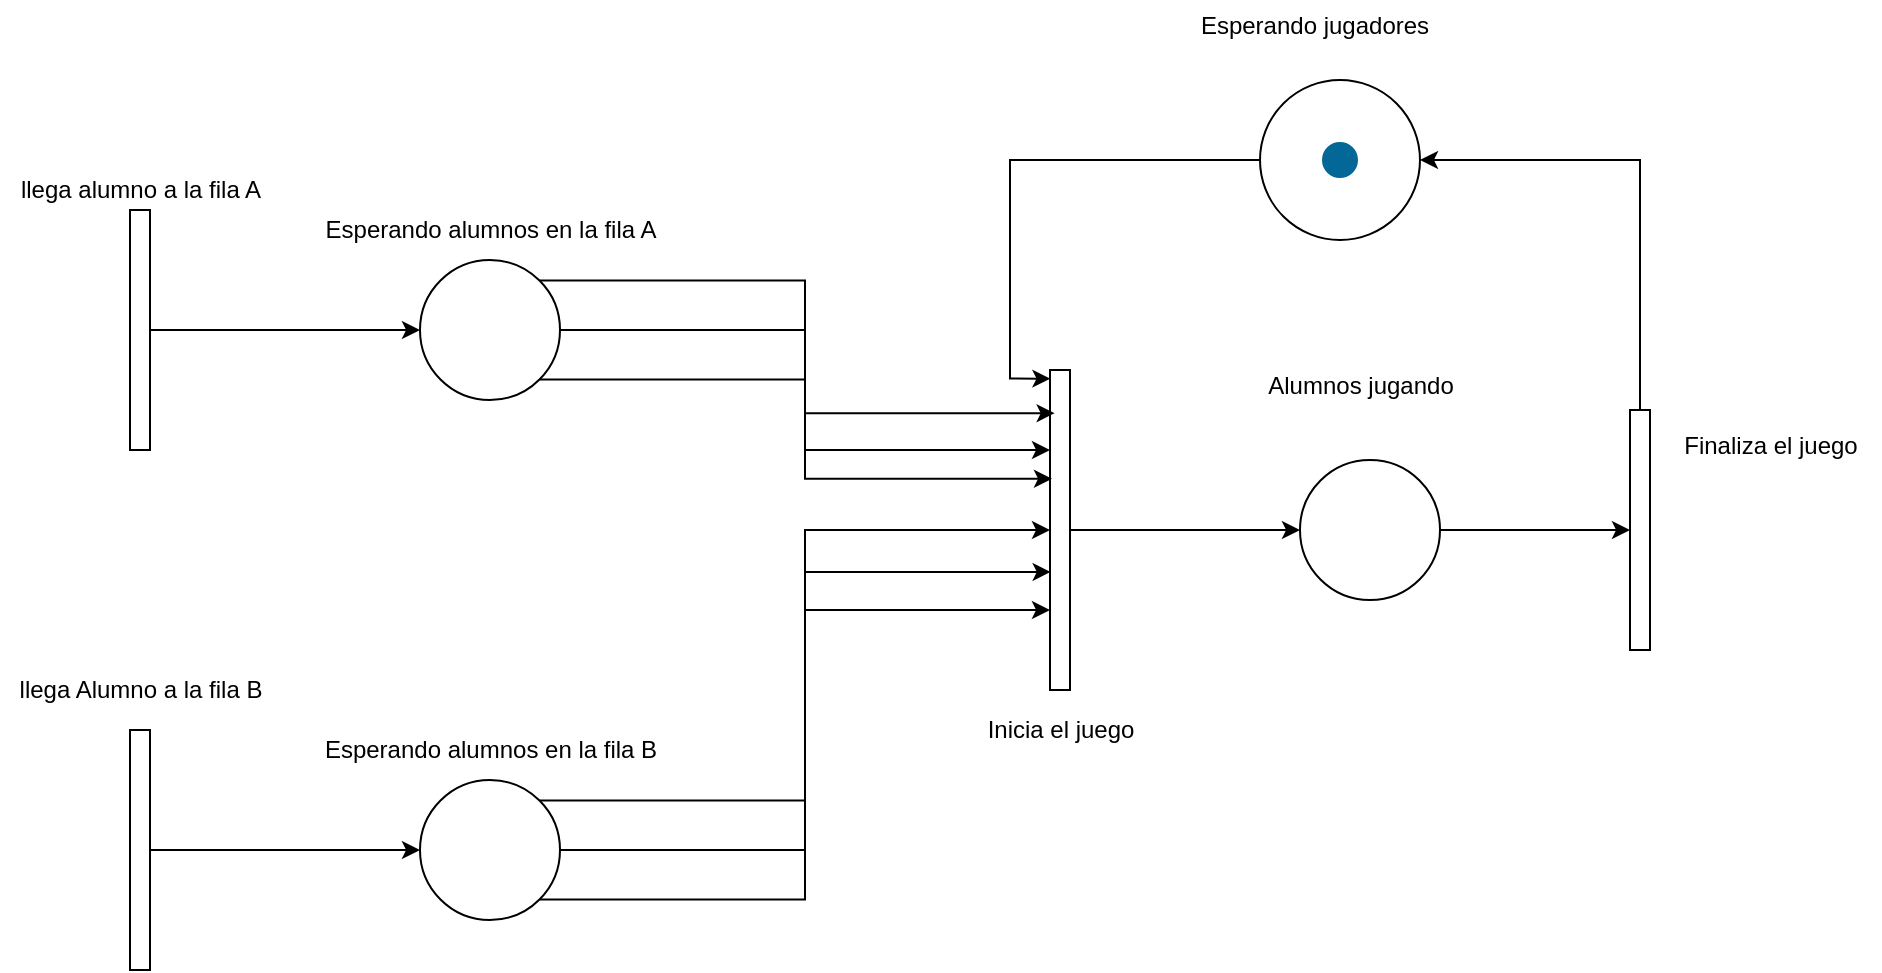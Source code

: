 <mxfile version="24.7.17">
  <diagram name="Página-1" id="14mT0lPR3SDXYmuUTSeg">
    <mxGraphModel dx="934" dy="611" grid="1" gridSize="10" guides="1" tooltips="1" connect="1" arrows="1" fold="1" page="1" pageScale="1" pageWidth="827" pageHeight="1169" math="0" shadow="0">
      <root>
        <mxCell id="0" />
        <mxCell id="1" parent="0" />
        <mxCell id="MKOn_sQULAfSmLuVNTfK-11" style="edgeStyle=orthogonalEdgeStyle;rounded=0;orthogonalLoop=1;jettySize=auto;html=1;exitX=0.5;exitY=1;exitDx=0;exitDy=0;" edge="1" parent="1" source="MKOn_sQULAfSmLuVNTfK-1" target="MKOn_sQULAfSmLuVNTfK-12">
          <mxGeometry relative="1" as="geometry">
            <mxPoint x="260" y="185" as="targetPoint" />
          </mxGeometry>
        </mxCell>
        <mxCell id="MKOn_sQULAfSmLuVNTfK-1" value="" style="rounded=0;whiteSpace=wrap;html=1;rotation=-90;" vertex="1" parent="1">
          <mxGeometry x="110" y="180" width="120" height="10" as="geometry" />
        </mxCell>
        <mxCell id="MKOn_sQULAfSmLuVNTfK-2" value="llega alumno a la fila A" style="text;html=1;align=center;verticalAlign=middle;resizable=0;points=[];autosize=1;strokeColor=none;fillColor=none;" vertex="1" parent="1">
          <mxGeometry x="100" y="100" width="140" height="30" as="geometry" />
        </mxCell>
        <mxCell id="MKOn_sQULAfSmLuVNTfK-8" style="edgeStyle=orthogonalEdgeStyle;rounded=0;orthogonalLoop=1;jettySize=auto;html=1;exitX=0.5;exitY=1;exitDx=0;exitDy=0;entryX=0;entryY=0.5;entryDx=0;entryDy=0;" edge="1" parent="1" source="MKOn_sQULAfSmLuVNTfK-6" target="MKOn_sQULAfSmLuVNTfK-9">
          <mxGeometry relative="1" as="geometry">
            <mxPoint x="250" y="445" as="targetPoint" />
          </mxGeometry>
        </mxCell>
        <mxCell id="MKOn_sQULAfSmLuVNTfK-6" value="" style="rounded=0;whiteSpace=wrap;html=1;rotation=-90;" vertex="1" parent="1">
          <mxGeometry x="110" y="440" width="120" height="10" as="geometry" />
        </mxCell>
        <mxCell id="MKOn_sQULAfSmLuVNTfK-7" value="llega Alumno a la fila B" style="text;html=1;align=center;verticalAlign=middle;resizable=0;points=[];autosize=1;strokeColor=none;fillColor=none;" vertex="1" parent="1">
          <mxGeometry x="100" y="350" width="140" height="30" as="geometry" />
        </mxCell>
        <mxCell id="MKOn_sQULAfSmLuVNTfK-15" style="edgeStyle=orthogonalEdgeStyle;rounded=0;orthogonalLoop=1;jettySize=auto;html=1;exitX=1;exitY=0.5;exitDx=0;exitDy=0;entryX=0.5;entryY=0;entryDx=0;entryDy=0;" edge="1" parent="1" source="MKOn_sQULAfSmLuVNTfK-9" target="MKOn_sQULAfSmLuVNTfK-14">
          <mxGeometry relative="1" as="geometry" />
        </mxCell>
        <mxCell id="MKOn_sQULAfSmLuVNTfK-16" style="edgeStyle=orthogonalEdgeStyle;rounded=0;orthogonalLoop=1;jettySize=auto;html=1;exitX=1;exitY=1;exitDx=0;exitDy=0;entryX=0.25;entryY=0;entryDx=0;entryDy=0;" edge="1" parent="1" source="MKOn_sQULAfSmLuVNTfK-9" target="MKOn_sQULAfSmLuVNTfK-14">
          <mxGeometry relative="1" as="geometry" />
        </mxCell>
        <mxCell id="MKOn_sQULAfSmLuVNTfK-9" value="" style="ellipse;whiteSpace=wrap;html=1;aspect=fixed;" vertex="1" parent="1">
          <mxGeometry x="310.0" y="410" width="70" height="70" as="geometry" />
        </mxCell>
        <mxCell id="MKOn_sQULAfSmLuVNTfK-10" value="Esperando alumnos en la fila B" style="text;html=1;align=center;verticalAlign=middle;resizable=0;points=[];autosize=1;strokeColor=none;fillColor=none;" vertex="1" parent="1">
          <mxGeometry x="250" y="380" width="190" height="30" as="geometry" />
        </mxCell>
        <mxCell id="MKOn_sQULAfSmLuVNTfK-18" style="edgeStyle=orthogonalEdgeStyle;rounded=0;orthogonalLoop=1;jettySize=auto;html=1;exitX=1;exitY=0.5;exitDx=0;exitDy=0;entryX=0.75;entryY=0;entryDx=0;entryDy=0;" edge="1" parent="1" source="MKOn_sQULAfSmLuVNTfK-12" target="MKOn_sQULAfSmLuVNTfK-14">
          <mxGeometry relative="1" as="geometry" />
        </mxCell>
        <mxCell id="MKOn_sQULAfSmLuVNTfK-12" value="" style="ellipse;whiteSpace=wrap;html=1;aspect=fixed;" vertex="1" parent="1">
          <mxGeometry x="310.0" y="150" width="70" height="70" as="geometry" />
        </mxCell>
        <mxCell id="MKOn_sQULAfSmLuVNTfK-13" value="Esperando alumnos en la fila A" style="text;html=1;align=center;verticalAlign=middle;resizable=0;points=[];autosize=1;strokeColor=none;fillColor=none;" vertex="1" parent="1">
          <mxGeometry x="250" y="120" width="190" height="30" as="geometry" />
        </mxCell>
        <mxCell id="MKOn_sQULAfSmLuVNTfK-24" style="edgeStyle=orthogonalEdgeStyle;rounded=0;orthogonalLoop=1;jettySize=auto;html=1;exitX=0.5;exitY=1;exitDx=0;exitDy=0;" edge="1" parent="1" source="MKOn_sQULAfSmLuVNTfK-14">
          <mxGeometry relative="1" as="geometry">
            <mxPoint x="750" y="285" as="targetPoint" />
          </mxGeometry>
        </mxCell>
        <mxCell id="MKOn_sQULAfSmLuVNTfK-14" value="" style="rounded=0;whiteSpace=wrap;html=1;rotation=-90;" vertex="1" parent="1">
          <mxGeometry x="550" y="280" width="160" height="10" as="geometry" />
        </mxCell>
        <mxCell id="MKOn_sQULAfSmLuVNTfK-17" style="edgeStyle=orthogonalEdgeStyle;rounded=0;orthogonalLoop=1;jettySize=auto;html=1;exitX=1;exitY=0;exitDx=0;exitDy=0;entryX=0.369;entryY=0.033;entryDx=0;entryDy=0;entryPerimeter=0;" edge="1" parent="1" source="MKOn_sQULAfSmLuVNTfK-9" target="MKOn_sQULAfSmLuVNTfK-14">
          <mxGeometry relative="1" as="geometry" />
        </mxCell>
        <mxCell id="MKOn_sQULAfSmLuVNTfK-21" style="edgeStyle=orthogonalEdgeStyle;rounded=0;orthogonalLoop=1;jettySize=auto;html=1;exitX=1;exitY=0;exitDx=0;exitDy=0;entryX=0.865;entryY=0.233;entryDx=0;entryDy=0;entryPerimeter=0;" edge="1" parent="1" source="MKOn_sQULAfSmLuVNTfK-12" target="MKOn_sQULAfSmLuVNTfK-14">
          <mxGeometry relative="1" as="geometry" />
        </mxCell>
        <mxCell id="MKOn_sQULAfSmLuVNTfK-22" style="edgeStyle=orthogonalEdgeStyle;rounded=0;orthogonalLoop=1;jettySize=auto;html=1;exitX=1;exitY=1;exitDx=0;exitDy=0;entryX=0.66;entryY=0.1;entryDx=0;entryDy=0;entryPerimeter=0;" edge="1" parent="1" source="MKOn_sQULAfSmLuVNTfK-12" target="MKOn_sQULAfSmLuVNTfK-14">
          <mxGeometry relative="1" as="geometry" />
        </mxCell>
        <mxCell id="MKOn_sQULAfSmLuVNTfK-23" value="Inicia el juego" style="text;html=1;align=center;verticalAlign=middle;resizable=0;points=[];autosize=1;strokeColor=none;fillColor=none;" vertex="1" parent="1">
          <mxGeometry x="580" y="370" width="100" height="30" as="geometry" />
        </mxCell>
        <mxCell id="MKOn_sQULAfSmLuVNTfK-27" style="edgeStyle=orthogonalEdgeStyle;rounded=0;orthogonalLoop=1;jettySize=auto;html=1;exitX=1;exitY=0.5;exitDx=0;exitDy=0;" edge="1" parent="1" source="MKOn_sQULAfSmLuVNTfK-25" target="MKOn_sQULAfSmLuVNTfK-28">
          <mxGeometry relative="1" as="geometry">
            <mxPoint x="920" y="285" as="targetPoint" />
          </mxGeometry>
        </mxCell>
        <mxCell id="MKOn_sQULAfSmLuVNTfK-25" value="" style="ellipse;whiteSpace=wrap;html=1;aspect=fixed;" vertex="1" parent="1">
          <mxGeometry x="750.0" y="250" width="70" height="70" as="geometry" />
        </mxCell>
        <mxCell id="MKOn_sQULAfSmLuVNTfK-26" value="Alumnos jugando" style="text;html=1;align=center;verticalAlign=middle;resizable=0;points=[];autosize=1;strokeColor=none;fillColor=none;" vertex="1" parent="1">
          <mxGeometry x="720" y="198" width="120" height="30" as="geometry" />
        </mxCell>
        <mxCell id="MKOn_sQULAfSmLuVNTfK-34" style="edgeStyle=orthogonalEdgeStyle;rounded=0;orthogonalLoop=1;jettySize=auto;html=1;exitX=1;exitY=0.5;exitDx=0;exitDy=0;entryX=1;entryY=0.5;entryDx=0;entryDy=0;" edge="1" parent="1" source="MKOn_sQULAfSmLuVNTfK-28" target="MKOn_sQULAfSmLuVNTfK-31">
          <mxGeometry relative="1" as="geometry">
            <mxPoint x="920.065" y="190" as="targetPoint" />
          </mxGeometry>
        </mxCell>
        <mxCell id="MKOn_sQULAfSmLuVNTfK-28" value="" style="rounded=0;whiteSpace=wrap;html=1;rotation=-90;" vertex="1" parent="1">
          <mxGeometry x="860" y="280" width="120" height="10" as="geometry" />
        </mxCell>
        <mxCell id="MKOn_sQULAfSmLuVNTfK-29" value="Finaliza el juego" style="text;html=1;align=center;verticalAlign=middle;resizable=0;points=[];autosize=1;strokeColor=none;fillColor=none;" vertex="1" parent="1">
          <mxGeometry x="930" y="228" width="110" height="30" as="geometry" />
        </mxCell>
        <mxCell id="MKOn_sQULAfSmLuVNTfK-30" value="" style="shape=mxgraph.cisco.misc.token;html=1;pointerEvents=1;dashed=0;fillColor=#036897;strokeColor=#ffffff;strokeWidth=2;verticalLabelPosition=bottom;verticalAlign=top;align=center;outlineConnect=0;" vertex="1" parent="1">
          <mxGeometry x="760" y="90" width="20" height="20" as="geometry" />
        </mxCell>
        <mxCell id="MKOn_sQULAfSmLuVNTfK-31" value="" style="ellipse;whiteSpace=wrap;html=1;aspect=fixed;fillColor=none;" vertex="1" parent="1">
          <mxGeometry x="730" y="60" width="80" height="80" as="geometry" />
        </mxCell>
        <mxCell id="MKOn_sQULAfSmLuVNTfK-32" value="Esperando jugadores&lt;div&gt;&lt;br&gt;&lt;/div&gt;" style="text;html=1;align=center;verticalAlign=middle;resizable=0;points=[];autosize=1;strokeColor=none;fillColor=none;" vertex="1" parent="1">
          <mxGeometry x="687" y="20" width="140" height="40" as="geometry" />
        </mxCell>
        <mxCell id="MKOn_sQULAfSmLuVNTfK-35" style="edgeStyle=orthogonalEdgeStyle;rounded=0;orthogonalLoop=1;jettySize=auto;html=1;exitX=0;exitY=0.5;exitDx=0;exitDy=0;entryX=0.973;entryY=0.021;entryDx=0;entryDy=0;entryPerimeter=0;" edge="1" parent="1" source="MKOn_sQULAfSmLuVNTfK-31" target="MKOn_sQULAfSmLuVNTfK-14">
          <mxGeometry relative="1" as="geometry" />
        </mxCell>
      </root>
    </mxGraphModel>
  </diagram>
</mxfile>
